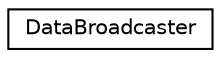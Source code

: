 digraph "Graphical Class Hierarchy"
{
  edge [fontname="Helvetica",fontsize="10",labelfontname="Helvetica",labelfontsize="10"];
  node [fontname="Helvetica",fontsize="10",shape=record];
  rankdir="LR";
  Node1 [label="DataBroadcaster",height=0.2,width=0.4,color="black", fillcolor="white", style="filled",URL="$da/d8a/class_data_broadcaster.html"];
}
